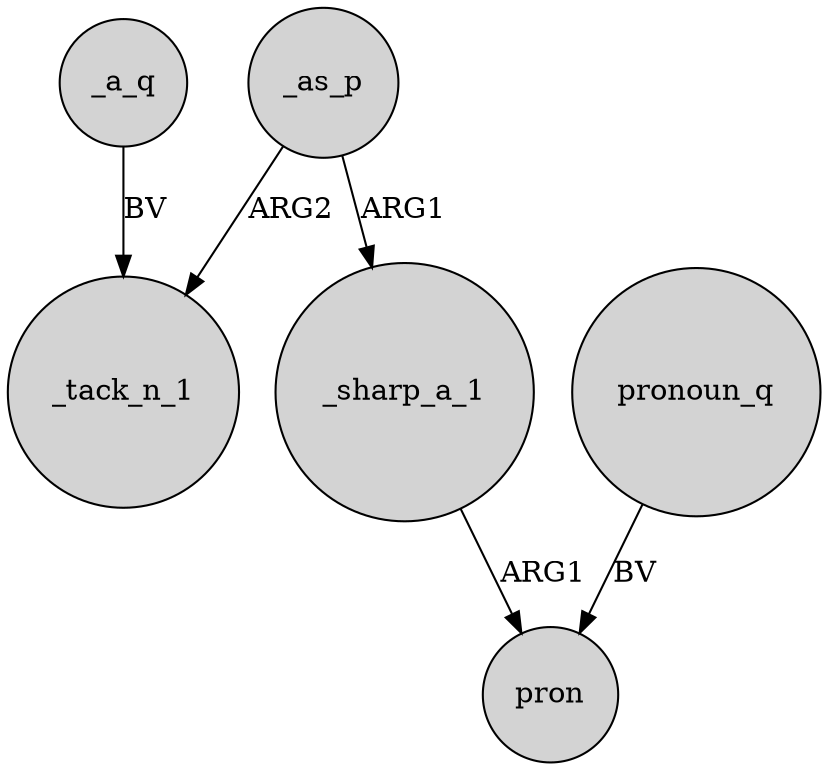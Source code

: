 digraph {
	node [shape=circle style=filled]
	_a_q -> _tack_n_1 [label=BV]
	_as_p -> _sharp_a_1 [label=ARG1]
	_as_p -> _tack_n_1 [label=ARG2]
	_sharp_a_1 -> pron [label=ARG1]
	pronoun_q -> pron [label=BV]
}
